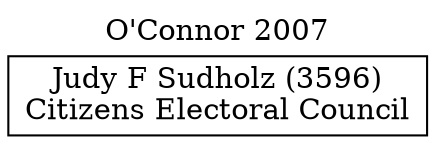 // House preference flow
digraph "Judy F Sudholz (3596)_O'Connor_2007" {
	graph [label="O'Connor 2007" labelloc=t mclimit=10]
	node [shape=box]
	"Judy F Sudholz (3596)" [label="Judy F Sudholz (3596)
Citizens Electoral Council"]
}
